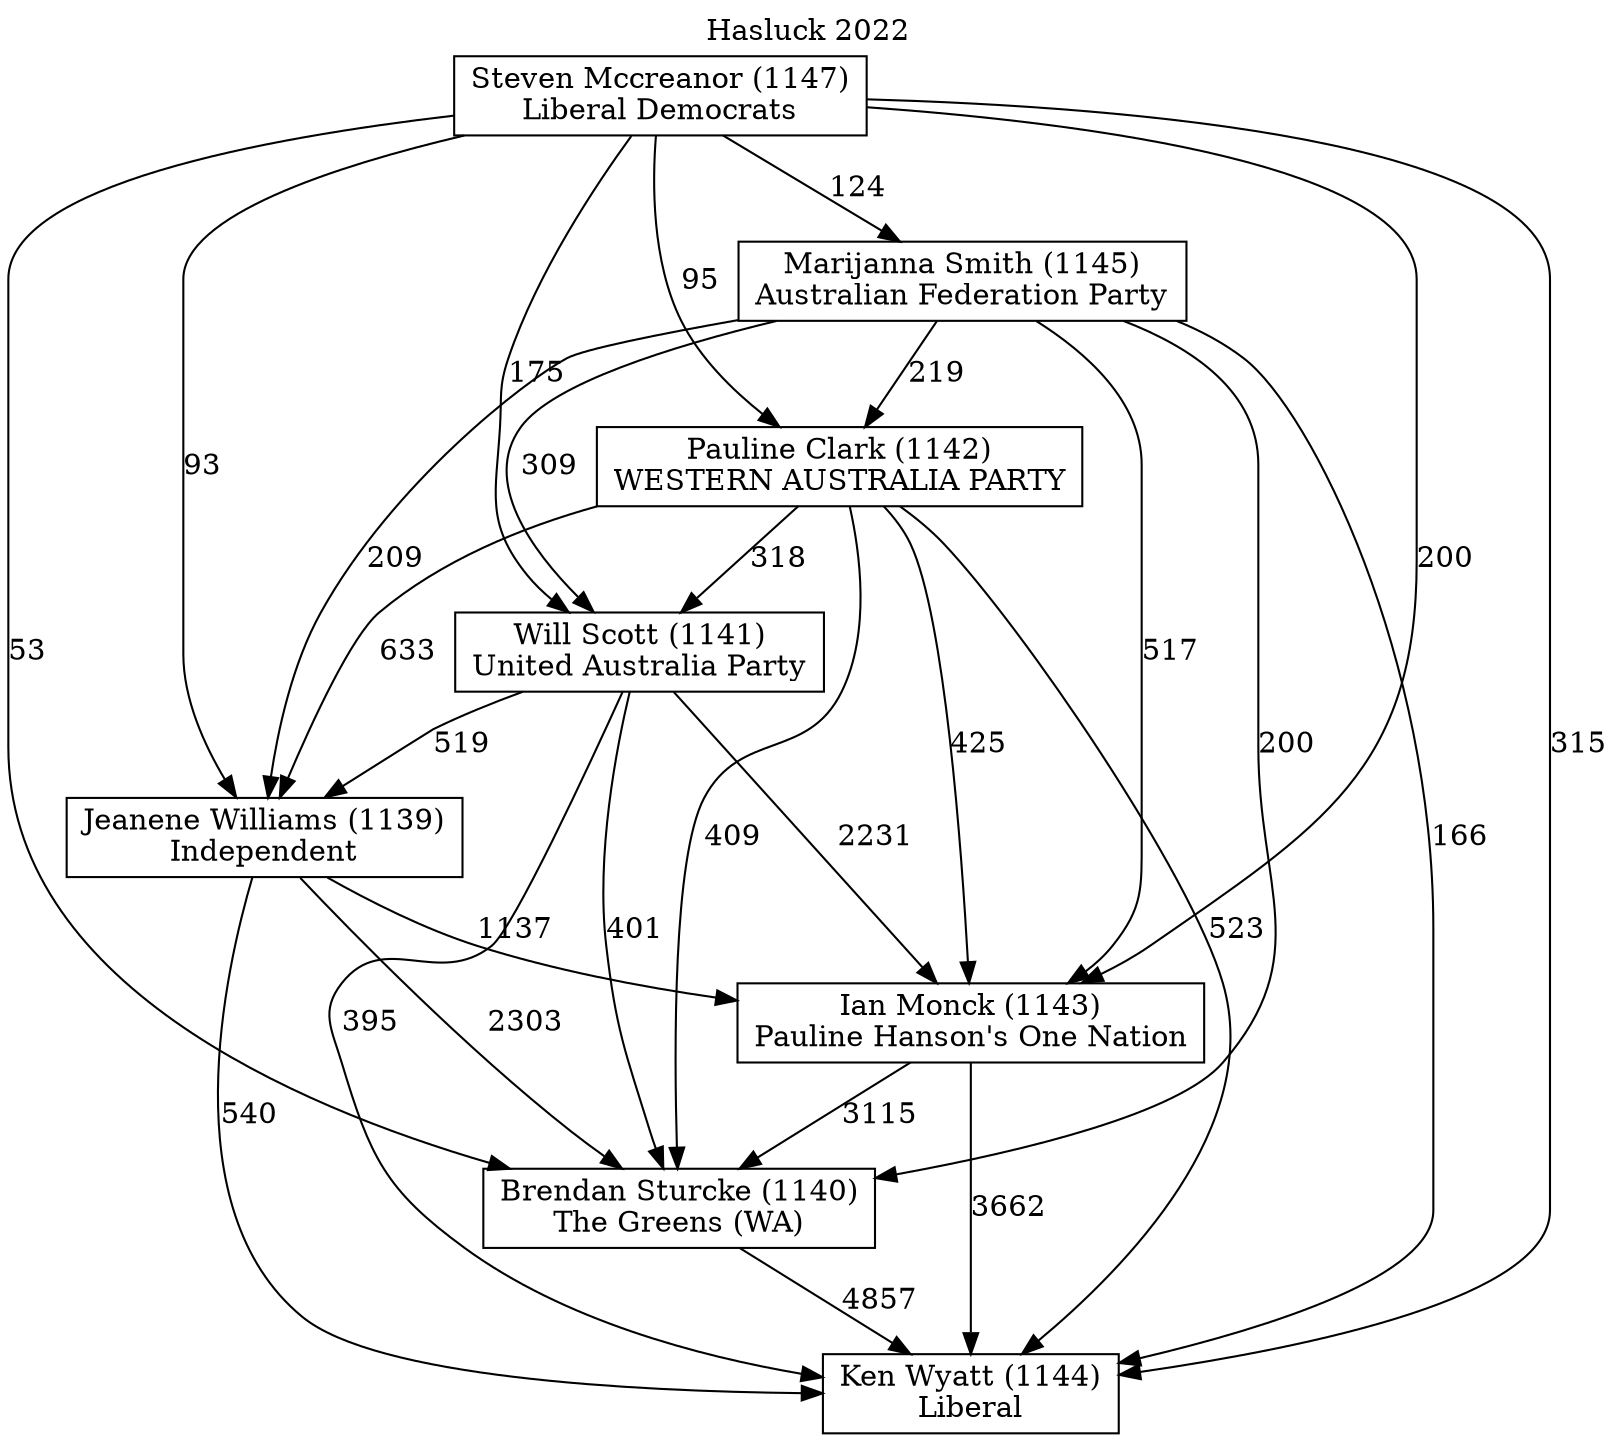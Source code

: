 // House preference flow
digraph "Ken Wyatt (1144)_Hasluck_2022" {
	graph [label="Hasluck 2022" labelloc=t mclimit=10]
	node [shape=box]
	"Ken Wyatt (1144)" [label="Ken Wyatt (1144)
Liberal"]
	"Brendan Sturcke (1140)" [label="Brendan Sturcke (1140)
The Greens (WA)"]
	"Ian Monck (1143)" [label="Ian Monck (1143)
Pauline Hanson's One Nation"]
	"Jeanene Williams (1139)" [label="Jeanene Williams (1139)
Independent"]
	"Will Scott (1141)" [label="Will Scott (1141)
United Australia Party"]
	"Pauline Clark (1142)" [label="Pauline Clark (1142)
WESTERN AUSTRALIA PARTY"]
	"Marijanna Smith (1145)" [label="Marijanna Smith (1145)
Australian Federation Party"]
	"Steven Mccreanor (1147)" [label="Steven Mccreanor (1147)
Liberal Democrats"]
	"Brendan Sturcke (1140)" -> "Ken Wyatt (1144)" [label=4857]
	"Ian Monck (1143)" -> "Brendan Sturcke (1140)" [label=3115]
	"Jeanene Williams (1139)" -> "Ian Monck (1143)" [label=1137]
	"Will Scott (1141)" -> "Jeanene Williams (1139)" [label=519]
	"Pauline Clark (1142)" -> "Will Scott (1141)" [label=318]
	"Marijanna Smith (1145)" -> "Pauline Clark (1142)" [label=219]
	"Steven Mccreanor (1147)" -> "Marijanna Smith (1145)" [label=124]
	"Ian Monck (1143)" -> "Ken Wyatt (1144)" [label=3662]
	"Jeanene Williams (1139)" -> "Ken Wyatt (1144)" [label=540]
	"Will Scott (1141)" -> "Ken Wyatt (1144)" [label=395]
	"Pauline Clark (1142)" -> "Ken Wyatt (1144)" [label=523]
	"Marijanna Smith (1145)" -> "Ken Wyatt (1144)" [label=166]
	"Steven Mccreanor (1147)" -> "Ken Wyatt (1144)" [label=315]
	"Steven Mccreanor (1147)" -> "Pauline Clark (1142)" [label=95]
	"Marijanna Smith (1145)" -> "Will Scott (1141)" [label=309]
	"Steven Mccreanor (1147)" -> "Will Scott (1141)" [label=175]
	"Pauline Clark (1142)" -> "Jeanene Williams (1139)" [label=633]
	"Marijanna Smith (1145)" -> "Jeanene Williams (1139)" [label=209]
	"Steven Mccreanor (1147)" -> "Jeanene Williams (1139)" [label=93]
	"Will Scott (1141)" -> "Ian Monck (1143)" [label=2231]
	"Pauline Clark (1142)" -> "Ian Monck (1143)" [label=425]
	"Marijanna Smith (1145)" -> "Ian Monck (1143)" [label=517]
	"Steven Mccreanor (1147)" -> "Ian Monck (1143)" [label=200]
	"Jeanene Williams (1139)" -> "Brendan Sturcke (1140)" [label=2303]
	"Will Scott (1141)" -> "Brendan Sturcke (1140)" [label=401]
	"Pauline Clark (1142)" -> "Brendan Sturcke (1140)" [label=409]
	"Marijanna Smith (1145)" -> "Brendan Sturcke (1140)" [label=200]
	"Steven Mccreanor (1147)" -> "Brendan Sturcke (1140)" [label=53]
}
